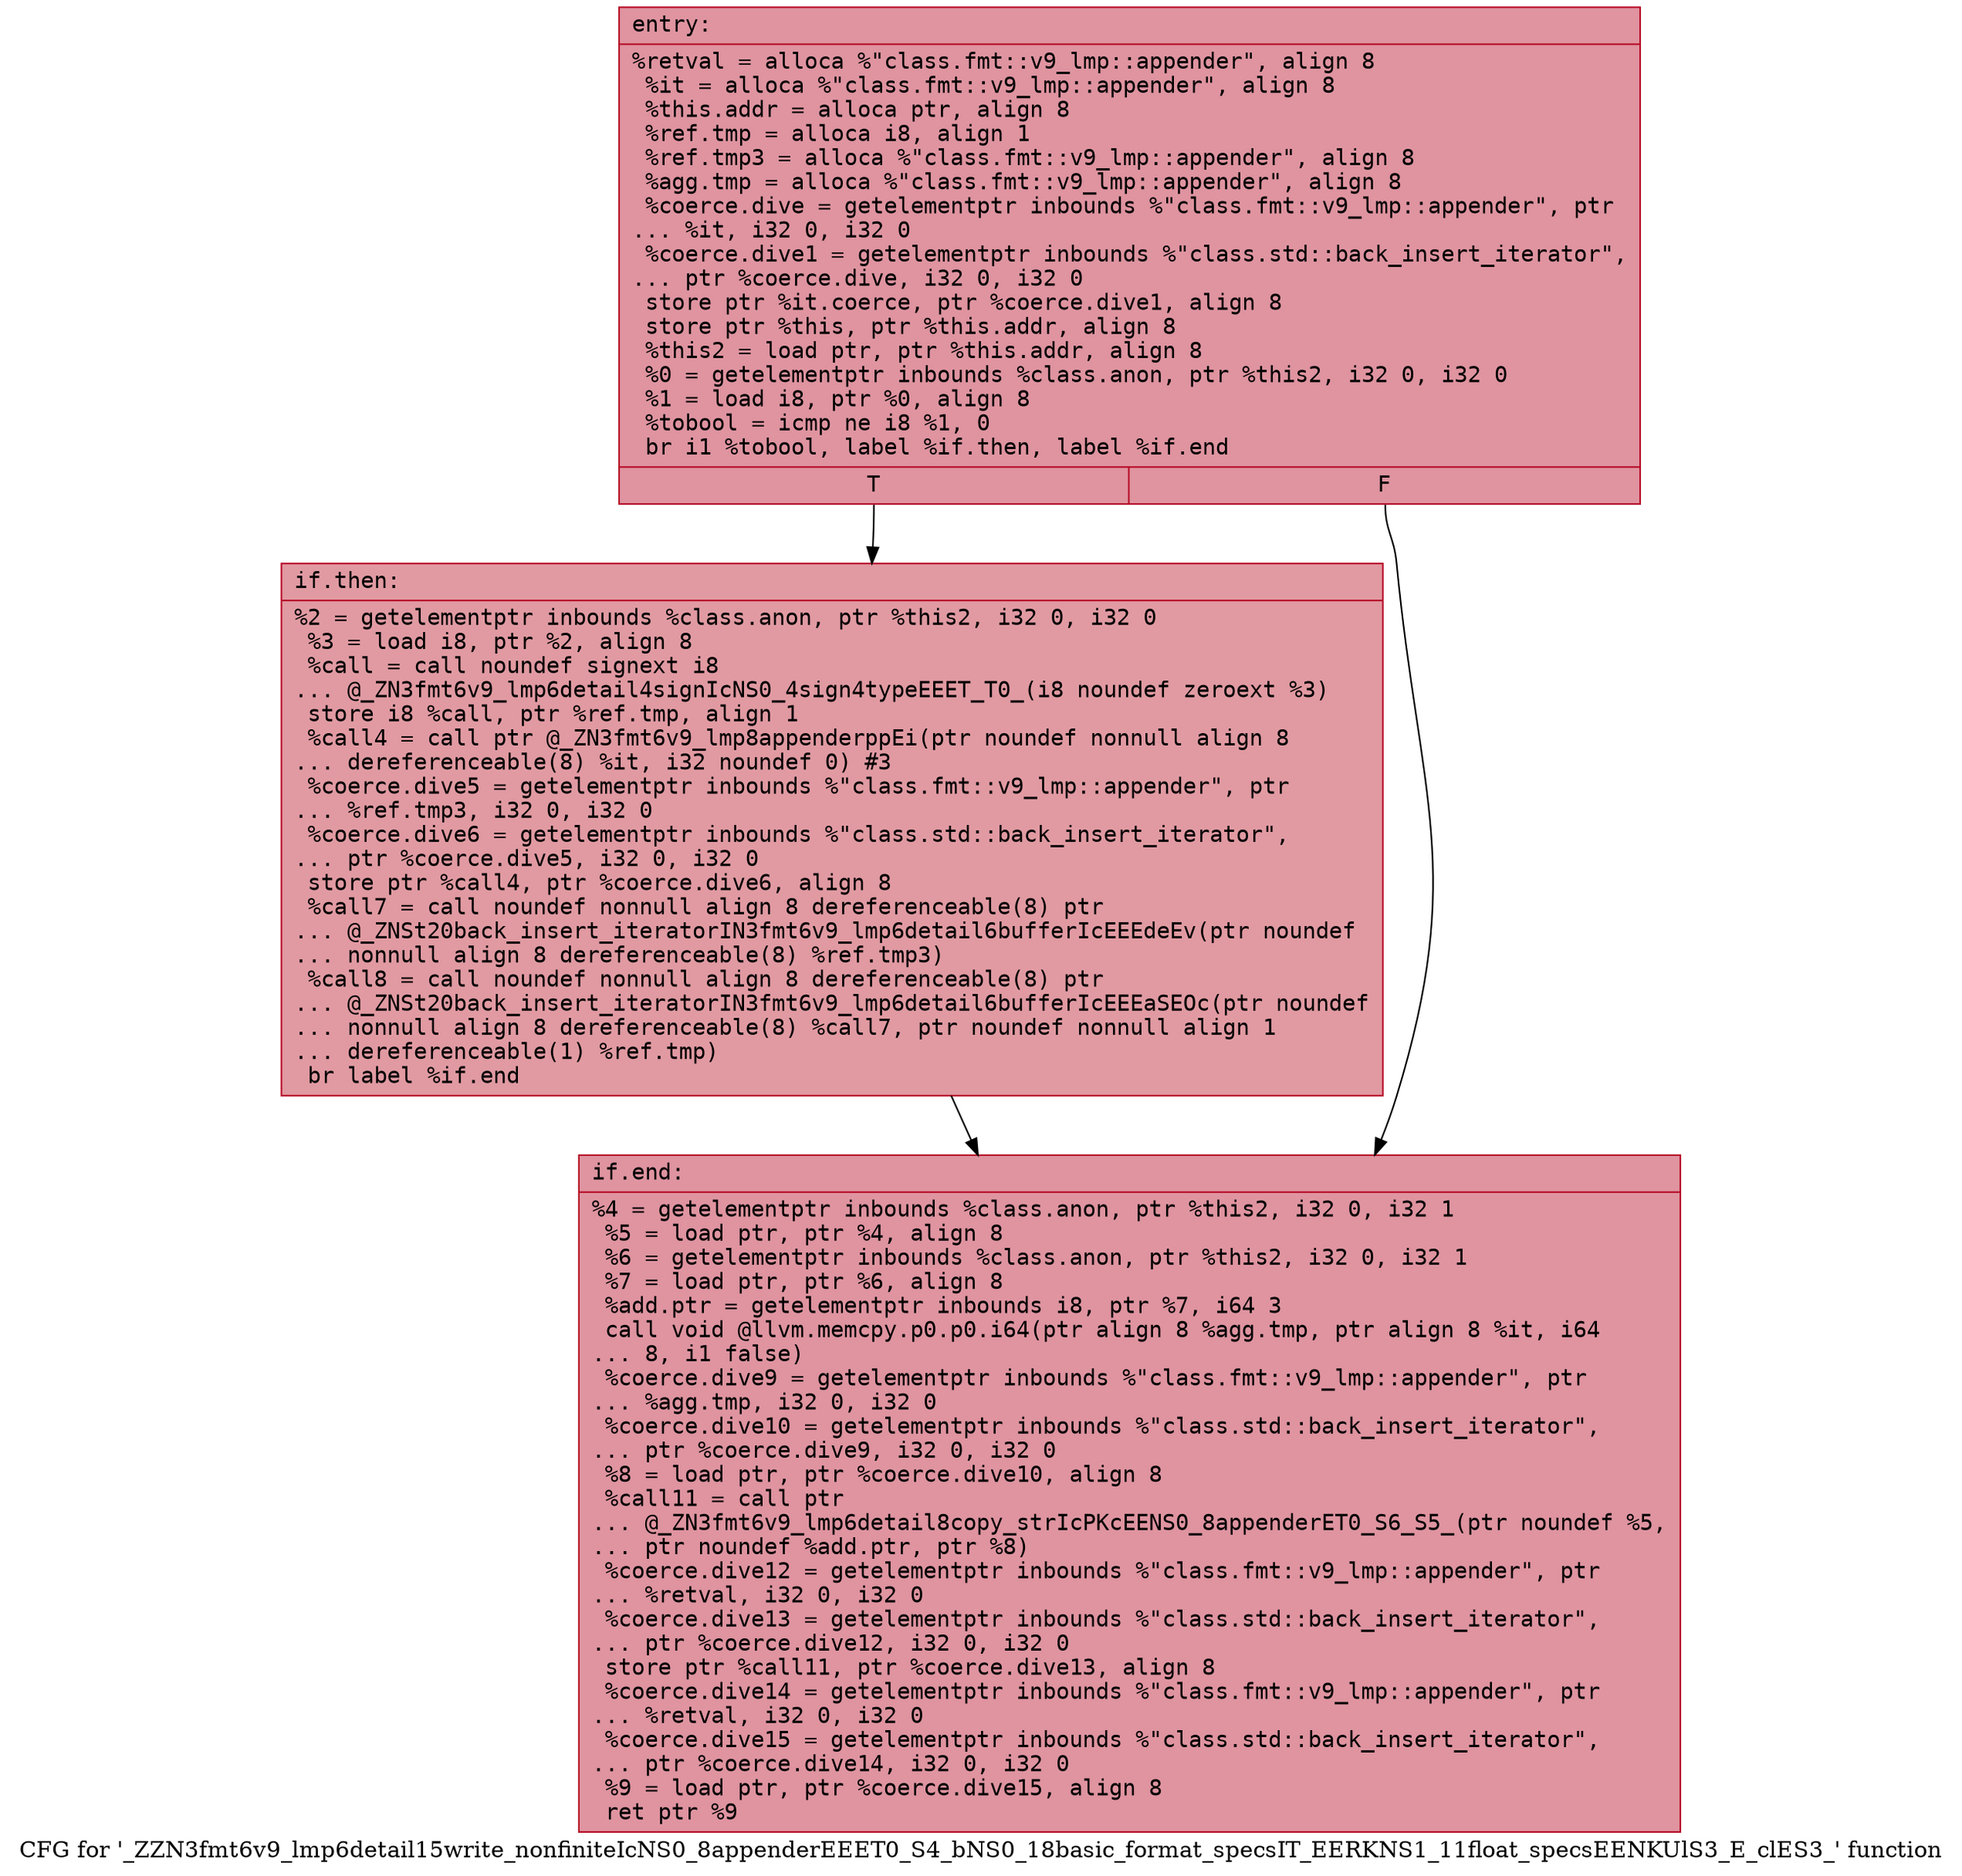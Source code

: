 digraph "CFG for '_ZZN3fmt6v9_lmp6detail15write_nonfiniteIcNS0_8appenderEEET0_S4_bNS0_18basic_format_specsIT_EERKNS1_11float_specsEENKUlS3_E_clES3_' function" {
	label="CFG for '_ZZN3fmt6v9_lmp6detail15write_nonfiniteIcNS0_8appenderEEET0_S4_bNS0_18basic_format_specsIT_EERKNS1_11float_specsEENKUlS3_E_clES3_' function";

	Node0x556bfeba1e90 [shape=record,color="#b70d28ff", style=filled, fillcolor="#b70d2870" fontname="Courier",label="{entry:\l|  %retval = alloca %\"class.fmt::v9_lmp::appender\", align 8\l  %it = alloca %\"class.fmt::v9_lmp::appender\", align 8\l  %this.addr = alloca ptr, align 8\l  %ref.tmp = alloca i8, align 1\l  %ref.tmp3 = alloca %\"class.fmt::v9_lmp::appender\", align 8\l  %agg.tmp = alloca %\"class.fmt::v9_lmp::appender\", align 8\l  %coerce.dive = getelementptr inbounds %\"class.fmt::v9_lmp::appender\", ptr\l... %it, i32 0, i32 0\l  %coerce.dive1 = getelementptr inbounds %\"class.std::back_insert_iterator\",\l... ptr %coerce.dive, i32 0, i32 0\l  store ptr %it.coerce, ptr %coerce.dive1, align 8\l  store ptr %this, ptr %this.addr, align 8\l  %this2 = load ptr, ptr %this.addr, align 8\l  %0 = getelementptr inbounds %class.anon, ptr %this2, i32 0, i32 0\l  %1 = load i8, ptr %0, align 8\l  %tobool = icmp ne i8 %1, 0\l  br i1 %tobool, label %if.then, label %if.end\l|{<s0>T|<s1>F}}"];
	Node0x556bfeba1e90:s0 -> Node0x556bfeba28e0[tooltip="entry -> if.then\nProbability 62.50%" ];
	Node0x556bfeba1e90:s1 -> Node0x556bfeba2950[tooltip="entry -> if.end\nProbability 37.50%" ];
	Node0x556bfeba28e0 [shape=record,color="#b70d28ff", style=filled, fillcolor="#bb1b2c70" fontname="Courier",label="{if.then:\l|  %2 = getelementptr inbounds %class.anon, ptr %this2, i32 0, i32 0\l  %3 = load i8, ptr %2, align 8\l  %call = call noundef signext i8\l... @_ZN3fmt6v9_lmp6detail4signIcNS0_4sign4typeEEET_T0_(i8 noundef zeroext %3)\l  store i8 %call, ptr %ref.tmp, align 1\l  %call4 = call ptr @_ZN3fmt6v9_lmp8appenderppEi(ptr noundef nonnull align 8\l... dereferenceable(8) %it, i32 noundef 0) #3\l  %coerce.dive5 = getelementptr inbounds %\"class.fmt::v9_lmp::appender\", ptr\l... %ref.tmp3, i32 0, i32 0\l  %coerce.dive6 = getelementptr inbounds %\"class.std::back_insert_iterator\",\l... ptr %coerce.dive5, i32 0, i32 0\l  store ptr %call4, ptr %coerce.dive6, align 8\l  %call7 = call noundef nonnull align 8 dereferenceable(8) ptr\l... @_ZNSt20back_insert_iteratorIN3fmt6v9_lmp6detail6bufferIcEEEdeEv(ptr noundef\l... nonnull align 8 dereferenceable(8) %ref.tmp3)\l  %call8 = call noundef nonnull align 8 dereferenceable(8) ptr\l... @_ZNSt20back_insert_iteratorIN3fmt6v9_lmp6detail6bufferIcEEEaSEOc(ptr noundef\l... nonnull align 8 dereferenceable(8) %call7, ptr noundef nonnull align 1\l... dereferenceable(1) %ref.tmp)\l  br label %if.end\l}"];
	Node0x556bfeba28e0 -> Node0x556bfeba2950[tooltip="if.then -> if.end\nProbability 100.00%" ];
	Node0x556bfeba2950 [shape=record,color="#b70d28ff", style=filled, fillcolor="#b70d2870" fontname="Courier",label="{if.end:\l|  %4 = getelementptr inbounds %class.anon, ptr %this2, i32 0, i32 1\l  %5 = load ptr, ptr %4, align 8\l  %6 = getelementptr inbounds %class.anon, ptr %this2, i32 0, i32 1\l  %7 = load ptr, ptr %6, align 8\l  %add.ptr = getelementptr inbounds i8, ptr %7, i64 3\l  call void @llvm.memcpy.p0.p0.i64(ptr align 8 %agg.tmp, ptr align 8 %it, i64\l... 8, i1 false)\l  %coerce.dive9 = getelementptr inbounds %\"class.fmt::v9_lmp::appender\", ptr\l... %agg.tmp, i32 0, i32 0\l  %coerce.dive10 = getelementptr inbounds %\"class.std::back_insert_iterator\",\l... ptr %coerce.dive9, i32 0, i32 0\l  %8 = load ptr, ptr %coerce.dive10, align 8\l  %call11 = call ptr\l... @_ZN3fmt6v9_lmp6detail8copy_strIcPKcEENS0_8appenderET0_S6_S5_(ptr noundef %5,\l... ptr noundef %add.ptr, ptr %8)\l  %coerce.dive12 = getelementptr inbounds %\"class.fmt::v9_lmp::appender\", ptr\l... %retval, i32 0, i32 0\l  %coerce.dive13 = getelementptr inbounds %\"class.std::back_insert_iterator\",\l... ptr %coerce.dive12, i32 0, i32 0\l  store ptr %call11, ptr %coerce.dive13, align 8\l  %coerce.dive14 = getelementptr inbounds %\"class.fmt::v9_lmp::appender\", ptr\l... %retval, i32 0, i32 0\l  %coerce.dive15 = getelementptr inbounds %\"class.std::back_insert_iterator\",\l... ptr %coerce.dive14, i32 0, i32 0\l  %9 = load ptr, ptr %coerce.dive15, align 8\l  ret ptr %9\l}"];
}

